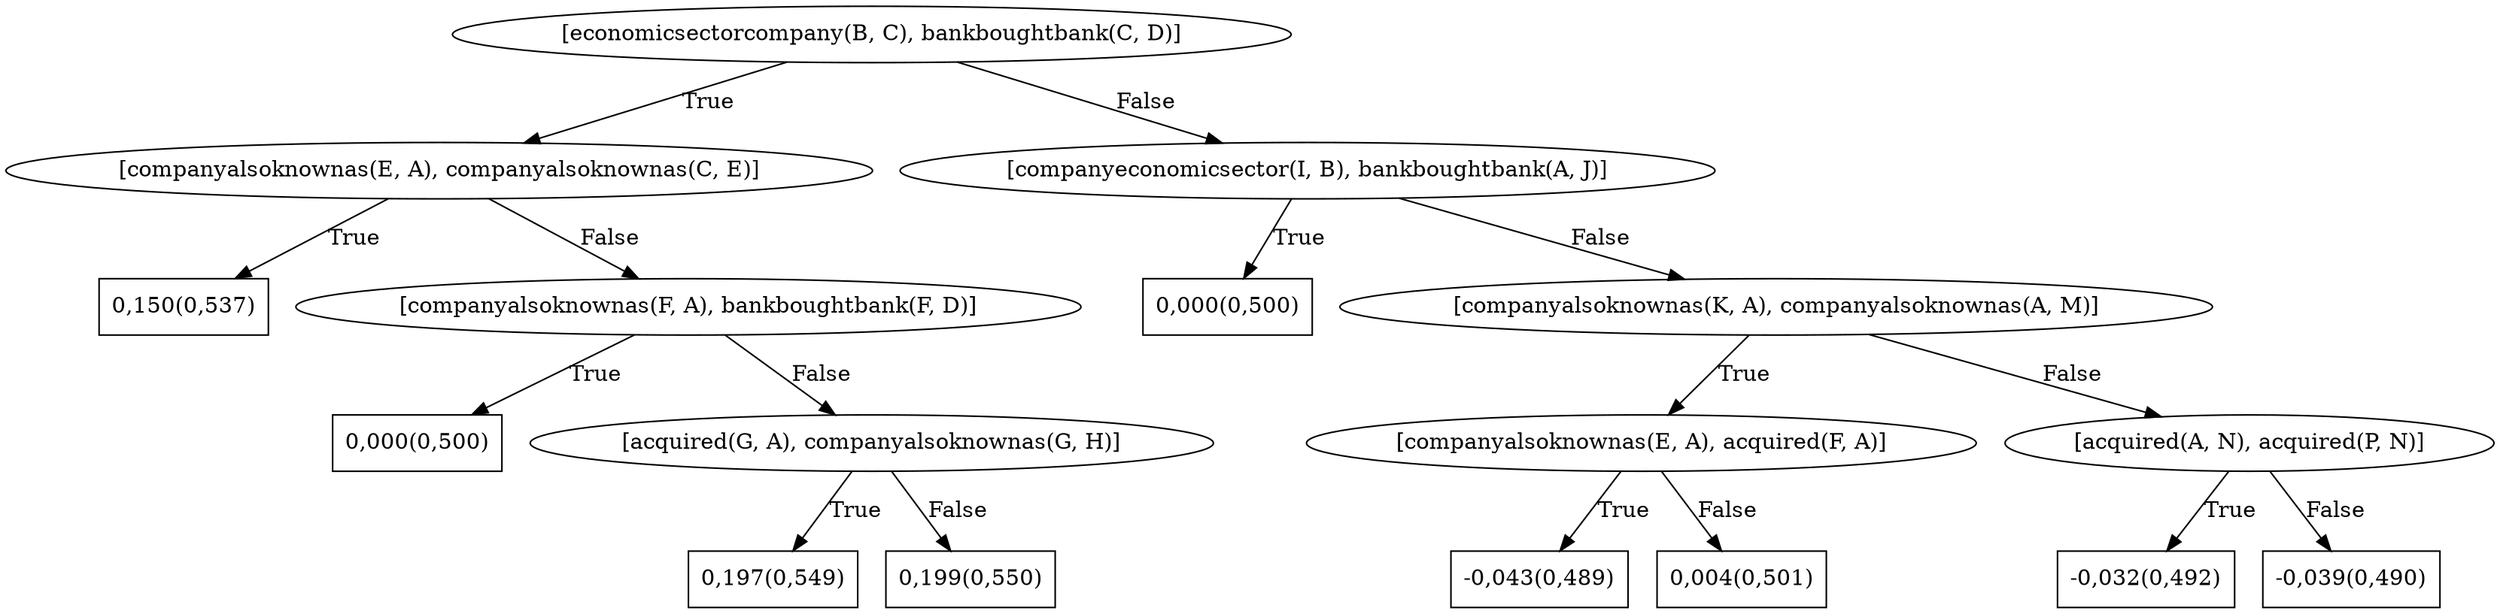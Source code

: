 digraph G{ 
1[label = "[economicsectorcompany(B, C), bankboughtbank(C, D)]"];
1 -> 2[label="True"];
1 -> 3[label="False"];
2[label = "[companyalsoknownas(E, A), companyalsoknownas(C, E)]"];
2 -> 4[label="True"];
2 -> 5[label="False"];
4[shape = box,label = "0,150(0,537)"];
5[label = "[companyalsoknownas(F, A), bankboughtbank(F, D)]"];
5 -> 6[label="True"];
5 -> 7[label="False"];
6[shape = box,label = "0,000(0,500)"];
7[label = "[acquired(G, A), companyalsoknownas(G, H)]"];
7 -> 8[label="True"];
7 -> 9[label="False"];
8[shape = box,label = "0,197(0,549)"];
9[shape = box,label = "0,199(0,550)"];
3[label = "[companyeconomicsector(I, B), bankboughtbank(A, J)]"];
3 -> 10[label="True"];
3 -> 11[label="False"];
10[shape = box,label = "0,000(0,500)"];
11[label = "[companyalsoknownas(K, A), companyalsoknownas(A, M)]"];
11 -> 12[label="True"];
11 -> 13[label="False"];
12[label = "[companyalsoknownas(E, A), acquired(F, A)]"];
12 -> 14[label="True"];
12 -> 15[label="False"];
14[shape = box,label = "-0,043(0,489)"];
15[shape = box,label = "0,004(0,501)"];
13[label = "[acquired(A, N), acquired(P, N)]"];
13 -> 16[label="True"];
13 -> 17[label="False"];
16[shape = box,label = "-0,032(0,492)"];
17[shape = box,label = "-0,039(0,490)"];
}
